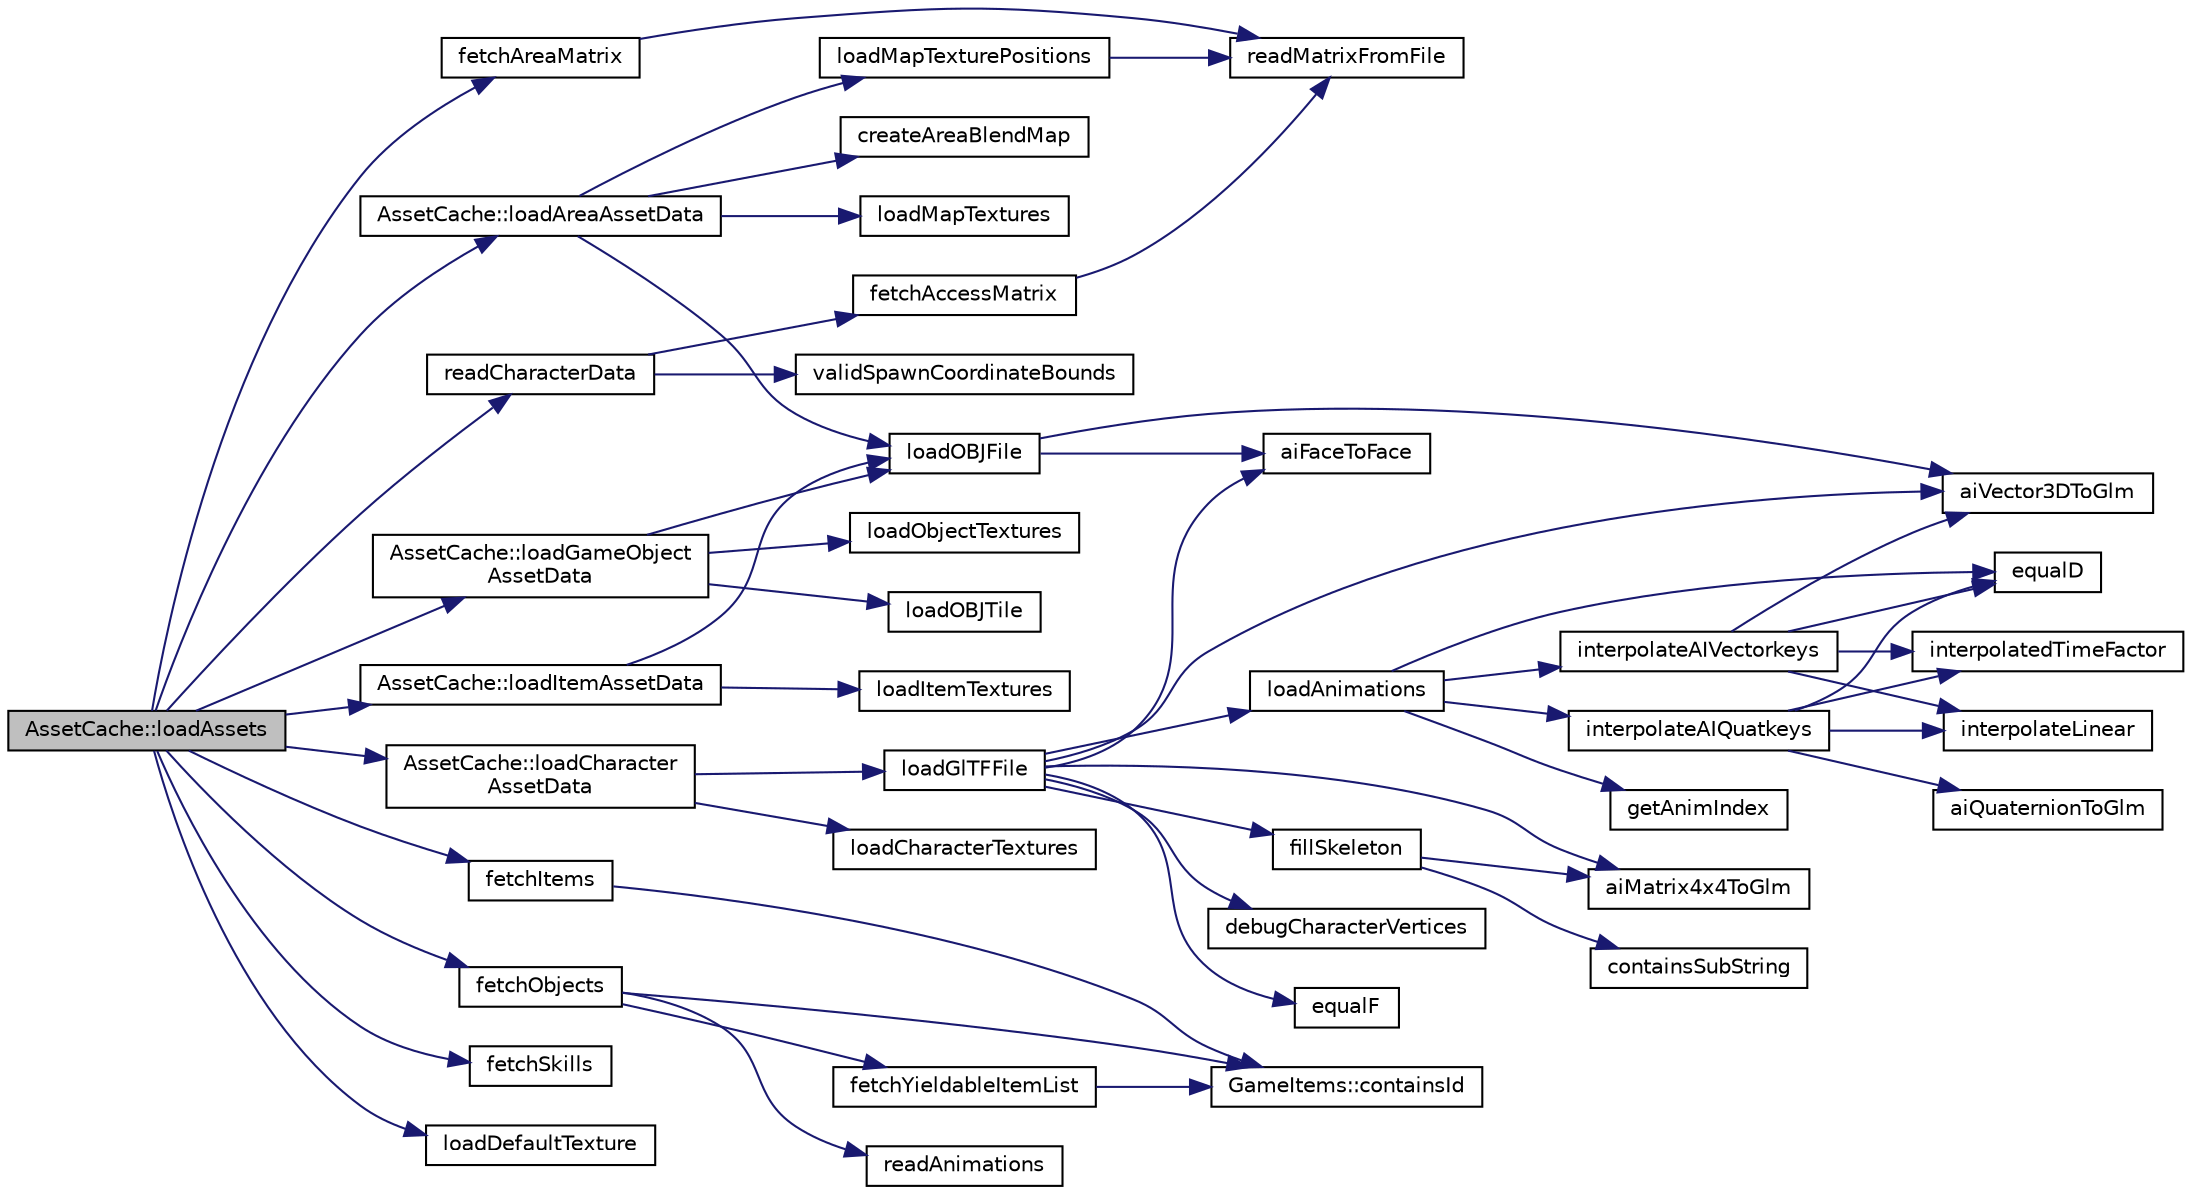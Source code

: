 digraph "AssetCache::loadAssets"
{
 // LATEX_PDF_SIZE
  edge [fontname="Helvetica",fontsize="10",labelfontname="Helvetica",labelfontsize="10"];
  node [fontname="Helvetica",fontsize="10",shape=record];
  rankdir="LR";
  Node1 [label="AssetCache::loadAssets",height=0.2,width=0.4,color="black", fillcolor="grey75", style="filled", fontcolor="black",tooltip="Loads all the assets into memory."];
  Node1 -> Node2 [color="midnightblue",fontsize="10",style="solid",fontname="Helvetica"];
  Node2 [label="fetchAreaMatrix",height=0.2,width=0.4,color="black", fillcolor="white", style="filled",URL="$MapReader_8cpp.html#a5f9a1f6a673ebfb7b7fd44bc2e6ef733",tooltip="Loads the area map from the given path."];
  Node2 -> Node3 [color="midnightblue",fontsize="10",style="solid",fontname="Helvetica"];
  Node3 [label="readMatrixFromFile",height=0.2,width=0.4,color="black", fillcolor="white", style="filled",URL="$rehtiLib_2assets_2reader_2src_2Utils_8cpp.html#aabe32cf7f7f2a7f7154cbceaeafb49a6",tooltip="Reads a matrix from a text file. Values should be separated by commas and rows by newlines."];
  Node1 -> Node4 [color="midnightblue",fontsize="10",style="solid",fontname="Helvetica"];
  Node4 [label="fetchItems",height=0.2,width=0.4,color="black", fillcolor="white", style="filled",URL="$ItemReader_8cpp.html#a286ea81c3d4e57928c83bbdbb69b21ad",tooltip="Reads items defined in the items.json file and returns them as a GameItems struct...."];
  Node4 -> Node5 [color="midnightblue",fontsize="10",style="solid",fontname="Helvetica"];
  Node5 [label="GameItems::containsId",height=0.2,width=0.4,color="black", fillcolor="white", style="filled",URL="$structGameItems.html#aa28c24034d12b17b9f85d9c46d9cb9a1",tooltip=" "];
  Node1 -> Node6 [color="midnightblue",fontsize="10",style="solid",fontname="Helvetica"];
  Node6 [label="fetchObjects",height=0.2,width=0.4,color="black", fillcolor="white", style="filled",URL="$ObjectReader_8cpp.html#ad6b3fd19ac4147a4760304254626b9fb",tooltip="Reads objects defined in the objects.json file and returns them as a GameObjects struct."];
  Node6 -> Node5 [color="midnightblue",fontsize="10",style="solid",fontname="Helvetica"];
  Node6 -> Node7 [color="midnightblue",fontsize="10",style="solid",fontname="Helvetica"];
  Node7 [label="fetchYieldableItemList",height=0.2,width=0.4,color="black", fillcolor="white", style="filled",URL="$ObjectReader_8cpp.html#a6bc2060dc73242d4623b68ae3dd96205",tooltip=" "];
  Node7 -> Node5 [color="midnightblue",fontsize="10",style="solid",fontname="Helvetica"];
  Node6 -> Node8 [color="midnightblue",fontsize="10",style="solid",fontname="Helvetica"];
  Node8 [label="readAnimations",height=0.2,width=0.4,color="black", fillcolor="white", style="filled",URL="$AnimationReader_8cpp.html#acf7a424ee8d40510f3a350fbfa9f282e",tooltip="Reads animations described in JSON file."];
  Node1 -> Node9 [color="midnightblue",fontsize="10",style="solid",fontname="Helvetica"];
  Node9 [label="fetchSkills",height=0.2,width=0.4,color="black", fillcolor="white", style="filled",URL="$SkillReader_8cpp.html#a91ba713ab4fead50c273429c4901350a",tooltip="Fetches the skills from the skills.json file and returns them as a map."];
  Node1 -> Node10 [color="midnightblue",fontsize="10",style="solid",fontname="Helvetica"];
  Node10 [label="AssetCache::loadAreaAssetData",height=0.2,width=0.4,color="black", fillcolor="white", style="filled",URL="$classAssetCache.html#a48a445aae3950de86b925f1c560236cc",tooltip="Loads the map area assets data."];
  Node10 -> Node11 [color="midnightblue",fontsize="10",style="solid",fontname="Helvetica"];
  Node11 [label="createAreaBlendMap",height=0.2,width=0.4,color="black", fillcolor="white", style="filled",URL="$TextureReader_8cpp.html#a71e8e76c67380577371c15e2a86506c9",tooltip="Creates a blend map for one area. Blend map shows which texture is used on each tile."];
  Node10 -> Node12 [color="midnightblue",fontsize="10",style="solid",fontname="Helvetica"];
  Node12 [label="loadMapTexturePositions",height=0.2,width=0.4,color="black", fillcolor="white", style="filled",URL="$TextureReader_8cpp.html#a7f962298cc265201d8af32486a80494a",tooltip="Loads map texture positions. E.g. which tile contains which texture."];
  Node12 -> Node3 [color="midnightblue",fontsize="10",style="solid",fontname="Helvetica"];
  Node10 -> Node13 [color="midnightblue",fontsize="10",style="solid",fontname="Helvetica"];
  Node13 [label="loadMapTextures",height=0.2,width=0.4,color="black", fillcolor="white", style="filled",URL="$TextureReader_8cpp.html#a55f26d9ad46394d9d0dcaa236bf2c9d6",tooltip="Reads all different the map texture files."];
  Node10 -> Node14 [color="midnightblue",fontsize="10",style="solid",fontname="Helvetica"];
  Node14 [label="loadOBJFile",height=0.2,width=0.4,color="black", fillcolor="white", style="filled",URL="$Assimp_8cpp.html#a6f1ebaee5863a79b370bbbeb6be919c5",tooltip="Loads the object from the given path."];
  Node14 -> Node15 [color="midnightblue",fontsize="10",style="solid",fontname="Helvetica"];
  Node15 [label="aiFaceToFace",height=0.2,width=0.4,color="black", fillcolor="white", style="filled",URL="$Assimp_8cpp.html#a7cbf60c3304e9dd0f4aa2171ec35c28f",tooltip="Convert aiFace to RehtiGraphics Face."];
  Node14 -> Node16 [color="midnightblue",fontsize="10",style="solid",fontname="Helvetica"];
  Node16 [label="aiVector3DToGlm",height=0.2,width=0.4,color="black", fillcolor="white", style="filled",URL="$Assimp_8cpp.html#af714162056ba854a84fa8ff6ee9ff516",tooltip="Convert aiVector3D to glm::vec3."];
  Node1 -> Node17 [color="midnightblue",fontsize="10",style="solid",fontname="Helvetica"];
  Node17 [label="AssetCache::loadCharacter\lAssetData",height=0.2,width=0.4,color="black", fillcolor="white", style="filled",URL="$classAssetCache.html#ad9b550b38f4ca4b4d1c5dadd54089ad9",tooltip="Loads the character assets data."];
  Node17 -> Node18 [color="midnightblue",fontsize="10",style="solid",fontname="Helvetica"];
  Node18 [label="loadCharacterTextures",height=0.2,width=0.4,color="black", fillcolor="white", style="filled",URL="$TextureReader_8cpp.html#ae3be27d093f96a2f64474704500ae822",tooltip="Reads all the character's textures into a map (key=filename, value=ImageData)"];
  Node17 -> Node19 [color="midnightblue",fontsize="10",style="solid",fontname="Helvetica"];
  Node19 [label="loadGlTFFile",height=0.2,width=0.4,color="black", fillcolor="white", style="filled",URL="$Assimp_8cpp.html#a815da1a9fca11840a96af6ddd1fafafc",tooltip="Loads the object from the given path."];
  Node19 -> Node15 [color="midnightblue",fontsize="10",style="solid",fontname="Helvetica"];
  Node19 -> Node20 [color="midnightblue",fontsize="10",style="solid",fontname="Helvetica"];
  Node20 [label="aiMatrix4x4ToGlm",height=0.2,width=0.4,color="black", fillcolor="white", style="filled",URL="$Assimp_8cpp.html#aec04d4c1442d730b5dd16bce0b52a876",tooltip="Convert aiMatrix4x4 to glm::mat4."];
  Node19 -> Node16 [color="midnightblue",fontsize="10",style="solid",fontname="Helvetica"];
  Node19 -> Node21 [color="midnightblue",fontsize="10",style="solid",fontname="Helvetica"];
  Node21 [label="debugCharacterVertices",height=0.2,width=0.4,color="black", fillcolor="white", style="filled",URL="$Assimp_8cpp.html#ac7d1323db3bfb183d6e70fab3f431ed6",tooltip="Prints out faulty vertices."];
  Node19 -> Node22 [color="midnightblue",fontsize="10",style="solid",fontname="Helvetica"];
  Node22 [label="equalF",height=0.2,width=0.4,color="black", fillcolor="white", style="filled",URL="$Assimp_8cpp.html#a34a35189f1598429dc9003c820683963",tooltip=" "];
  Node19 -> Node23 [color="midnightblue",fontsize="10",style="solid",fontname="Helvetica"];
  Node23 [label="fillSkeleton",height=0.2,width=0.4,color="black", fillcolor="white", style="filled",URL="$Assimp_8cpp.html#af47dad6267e81004b88347e762a705e6",tooltip="Fills the given vectors with hierarchy and bone data."];
  Node23 -> Node20 [color="midnightblue",fontsize="10",style="solid",fontname="Helvetica"];
  Node23 -> Node24 [color="midnightblue",fontsize="10",style="solid",fontname="Helvetica"];
  Node24 [label="containsSubString",height=0.2,width=0.4,color="black", fillcolor="white", style="filled",URL="$Assimp_8cpp.html#a2053055d0e1b287a09d0bd479030df01",tooltip=" "];
  Node19 -> Node25 [color="midnightblue",fontsize="10",style="solid",fontname="Helvetica"];
  Node25 [label="loadAnimations",height=0.2,width=0.4,color="black", fillcolor="white", style="filled",URL="$Assimp_8cpp.html#acb65074d785be3958ddb16a3865228d3",tooltip="Loads animations from the given scene."];
  Node25 -> Node26 [color="midnightblue",fontsize="10",style="solid",fontname="Helvetica"];
  Node26 [label="equalD",height=0.2,width=0.4,color="black", fillcolor="white", style="filled",URL="$Assimp_8cpp.html#a49f04ae968a1677ced2c91be115ea8dc",tooltip=" "];
  Node25 -> Node27 [color="midnightblue",fontsize="10",style="solid",fontname="Helvetica"];
  Node27 [label="getAnimIndex",height=0.2,width=0.4,color="black", fillcolor="white", style="filled",URL="$BasicTypes_8hpp.html#abeaa9e402d6a6f63c932da7fa203c38c",tooltip=" "];
  Node25 -> Node28 [color="midnightblue",fontsize="10",style="solid",fontname="Helvetica"];
  Node28 [label="interpolateAIQuatkeys",height=0.2,width=0.4,color="black", fillcolor="white", style="filled",URL="$Assimp_8cpp.html#ab9ddfd5d96ddb6ab2180134628abcf3b",tooltip=" "];
  Node28 -> Node29 [color="midnightblue",fontsize="10",style="solid",fontname="Helvetica"];
  Node29 [label="aiQuaternionToGlm",height=0.2,width=0.4,color="black", fillcolor="white", style="filled",URL="$Assimp_8cpp.html#a82d60c84bd6e80bf366a651cd18fb805",tooltip="Convert aiQuaternion to glm::quat."];
  Node28 -> Node26 [color="midnightblue",fontsize="10",style="solid",fontname="Helvetica"];
  Node28 -> Node30 [color="midnightblue",fontsize="10",style="solid",fontname="Helvetica"];
  Node30 [label="interpolatedTimeFactor",height=0.2,width=0.4,color="black", fillcolor="white", style="filled",URL="$Assimp_8cpp.html#a3cf31b63f2461c3970db4c1977c7d4bc",tooltip=" "];
  Node28 -> Node31 [color="midnightblue",fontsize="10",style="solid",fontname="Helvetica"];
  Node31 [label="interpolateLinear",height=0.2,width=0.4,color="black", fillcolor="white", style="filled",URL="$Assimp_8cpp.html#a83b6795b8d851b9bee5e289c2759b108",tooltip=" "];
  Node25 -> Node32 [color="midnightblue",fontsize="10",style="solid",fontname="Helvetica"];
  Node32 [label="interpolateAIVectorkeys",height=0.2,width=0.4,color="black", fillcolor="white", style="filled",URL="$Assimp_8cpp.html#ab1d32709e6bd0b18a804efcc942fea3c",tooltip=" "];
  Node32 -> Node16 [color="midnightblue",fontsize="10",style="solid",fontname="Helvetica"];
  Node32 -> Node26 [color="midnightblue",fontsize="10",style="solid",fontname="Helvetica"];
  Node32 -> Node30 [color="midnightblue",fontsize="10",style="solid",fontname="Helvetica"];
  Node32 -> Node31 [color="midnightblue",fontsize="10",style="solid",fontname="Helvetica"];
  Node1 -> Node33 [color="midnightblue",fontsize="10",style="solid",fontname="Helvetica"];
  Node33 [label="loadDefaultTexture",height=0.2,width=0.4,color="black", fillcolor="white", style="filled",URL="$TextureReader_8cpp.html#a22d2c1121be24c9a32b40cd08e13a1b2",tooltip="Loads default texture into memory."];
  Node1 -> Node34 [color="midnightblue",fontsize="10",style="solid",fontname="Helvetica"];
  Node34 [label="AssetCache::loadGameObject\lAssetData",height=0.2,width=0.4,color="black", fillcolor="white", style="filled",URL="$classAssetCache.html#acd699db149530b94fd54b52cc9047967",tooltip="Loads the game object assets data."];
  Node34 -> Node35 [color="midnightblue",fontsize="10",style="solid",fontname="Helvetica"];
  Node35 [label="loadObjectTextures",height=0.2,width=0.4,color="black", fillcolor="white", style="filled",URL="$TextureReader_8cpp.html#adb1dab8a49890c1b2f5a9284ce96cf1e",tooltip="Reads all the object's textures + character textures into a map (key=filename, value=ImageData)"];
  Node34 -> Node14 [color="midnightblue",fontsize="10",style="solid",fontname="Helvetica"];
  Node34 -> Node36 [color="midnightblue",fontsize="10",style="solid",fontname="Helvetica"];
  Node36 [label="loadOBJTile",height=0.2,width=0.4,color="black", fillcolor="white", style="filled",URL="$Assimp_8cpp.html#a647777c148522f88db2c6cbb4a398039",tooltip="Loads a double sided tile object."];
  Node1 -> Node37 [color="midnightblue",fontsize="10",style="solid",fontname="Helvetica"];
  Node37 [label="AssetCache::loadItemAssetData",height=0.2,width=0.4,color="black", fillcolor="white", style="filled",URL="$classAssetCache.html#abda1d5aaa6bafdccb3fc7619c8096d88",tooltip="Loads the item assets data."];
  Node37 -> Node38 [color="midnightblue",fontsize="10",style="solid",fontname="Helvetica"];
  Node38 [label="loadItemTextures",height=0.2,width=0.4,color="black", fillcolor="white", style="filled",URL="$TextureReader_8cpp.html#aab95b589b7d0b99042485c8496696635",tooltip="Reads all the item object textures and item icons into a map (key=filename, value=ImageData)"];
  Node37 -> Node14 [color="midnightblue",fontsize="10",style="solid",fontname="Helvetica"];
  Node1 -> Node39 [color="midnightblue",fontsize="10",style="solid",fontname="Helvetica"];
  Node39 [label="readCharacterData",height=0.2,width=0.4,color="black", fillcolor="white", style="filled",URL="$CharacterReader_8cpp.html#a30723b62eb00af0495c7e19e633d9b5a",tooltip="Reads the character data from JSON file."];
  Node39 -> Node40 [color="midnightblue",fontsize="10",style="solid",fontname="Helvetica"];
  Node40 [label="fetchAccessMatrix",height=0.2,width=0.4,color="black", fillcolor="white", style="filled",URL="$MapReader_8cpp.html#a54309908b24ddb8124bb51147ed4ce35",tooltip="Loads the access map from the given path."];
  Node40 -> Node3 [color="midnightblue",fontsize="10",style="solid",fontname="Helvetica"];
  Node39 -> Node41 [color="midnightblue",fontsize="10",style="solid",fontname="Helvetica"];
  Node41 [label="validSpawnCoordinateBounds",height=0.2,width=0.4,color="black", fillcolor="white", style="filled",URL="$CharacterReader_8cpp.html#a56581b803e4cb4205c729df269203a3f",tooltip="Check if SpawnCoordinateBounds is valid. Throws error if not."];
}
